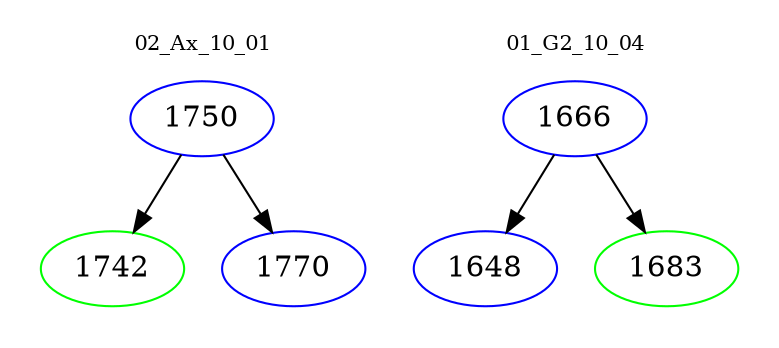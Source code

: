 digraph{
subgraph cluster_0 {
color = white
label = "02_Ax_10_01";
fontsize=10;
T0_1750 [label="1750", color="blue"]
T0_1750 -> T0_1742 [color="black"]
T0_1742 [label="1742", color="green"]
T0_1750 -> T0_1770 [color="black"]
T0_1770 [label="1770", color="blue"]
}
subgraph cluster_1 {
color = white
label = "01_G2_10_04";
fontsize=10;
T1_1666 [label="1666", color="blue"]
T1_1666 -> T1_1648 [color="black"]
T1_1648 [label="1648", color="blue"]
T1_1666 -> T1_1683 [color="black"]
T1_1683 [label="1683", color="green"]
}
}
